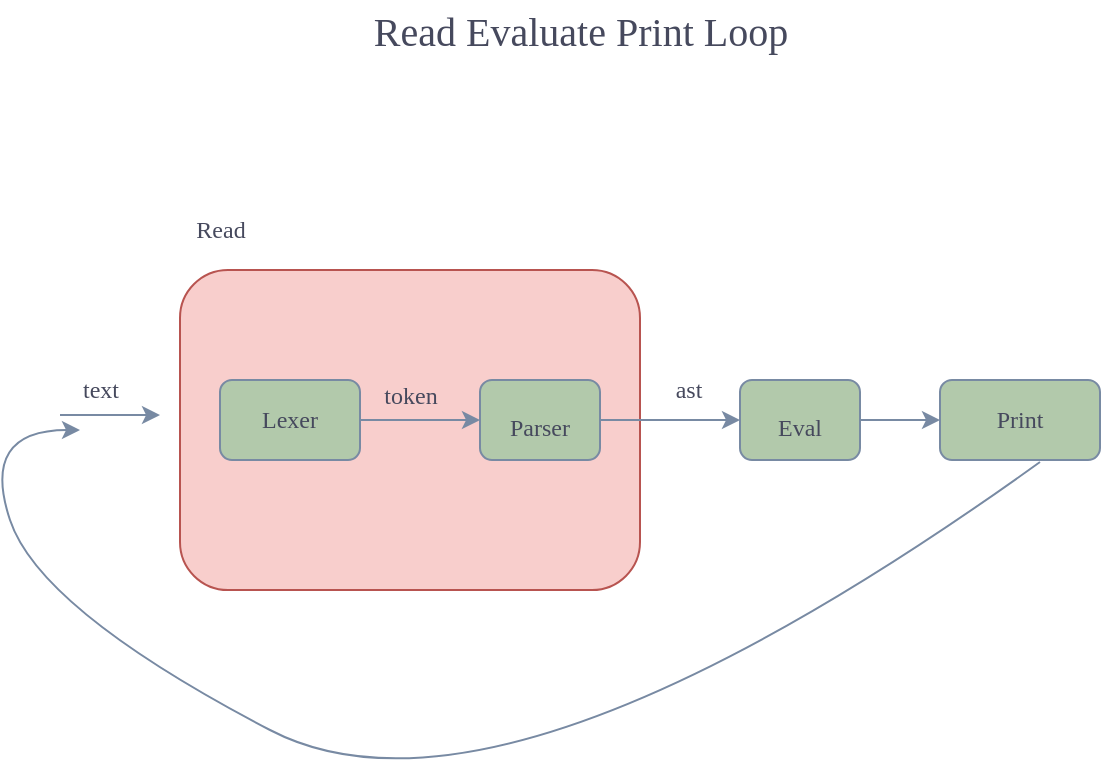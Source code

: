<mxfile version="14.7.3" type="github" pages="3">
  <diagram id="bYD-6wlcabKU-R1hzNnc" name="repl">
    <mxGraphModel dx="1034" dy="650" grid="1" gridSize="10" guides="1" tooltips="1" connect="1" arrows="1" fold="1" page="1" pageScale="1" pageWidth="827" pageHeight="1169" math="0" shadow="0">
      <root>
        <mxCell id="0" />
        <mxCell id="1" parent="0" />
        <mxCell id="w_Al3-Uy9nH9oolB92Ia-1" value="Read Evaluate Print Loop" style="text;html=1;align=center;verticalAlign=middle;resizable=0;points=[];autosize=1;strokeColor=none;fontColor=#46495D;fontFamily=Comic Sans MS;fontSize=20;" vertex="1" parent="1">
          <mxGeometry x="235" y="85" width="250" height="30" as="geometry" />
        </mxCell>
        <mxCell id="w_Al3-Uy9nH9oolB92Ia-2" value="" style="rounded=1;whiteSpace=wrap;html=1;sketch=0;fontFamily=Comic Sans MS;fontSize=20;fillColor=#f8cecc;strokeColor=#b85450;" vertex="1" parent="1">
          <mxGeometry x="160" y="220" width="230" height="160" as="geometry" />
        </mxCell>
        <mxCell id="w_Al3-Uy9nH9oolB92Ia-6" value="" style="edgeStyle=orthogonalEdgeStyle;curved=0;rounded=1;sketch=0;orthogonalLoop=1;jettySize=auto;html=1;fontFamily=Comic Sans MS;fontSize=12;fontColor=#46495D;strokeColor=#788AA3;fillColor=#B2C9AB;" edge="1" parent="1" source="w_Al3-Uy9nH9oolB92Ia-3" target="w_Al3-Uy9nH9oolB92Ia-4">
          <mxGeometry relative="1" as="geometry" />
        </mxCell>
        <mxCell id="w_Al3-Uy9nH9oolB92Ia-3" value="Lexer" style="rounded=1;whiteSpace=wrap;html=1;sketch=0;fontFamily=Comic Sans MS;fontSize=12;fontColor=#46495D;strokeColor=#788AA3;fillColor=#B2C9AB;" vertex="1" parent="1">
          <mxGeometry x="180" y="275" width="70" height="40" as="geometry" />
        </mxCell>
        <mxCell id="w_Al3-Uy9nH9oolB92Ia-4" value="&lt;font style=&quot;font-size: 12px&quot;&gt;Parser&lt;/font&gt;" style="rounded=1;whiteSpace=wrap;html=1;sketch=0;fontFamily=Comic Sans MS;fontSize=20;fontColor=#46495D;strokeColor=#788AA3;fillColor=#B2C9AB;" vertex="1" parent="1">
          <mxGeometry x="310" y="275" width="60" height="40" as="geometry" />
        </mxCell>
        <mxCell id="w_Al3-Uy9nH9oolB92Ia-10" value="token" style="text;html=1;align=center;verticalAlign=middle;resizable=0;points=[];autosize=1;strokeColor=none;fontSize=12;fontFamily=Comic Sans MS;fontColor=#46495D;" vertex="1" parent="1">
          <mxGeometry x="250" y="272.5" width="50" height="20" as="geometry" />
        </mxCell>
        <mxCell id="w_Al3-Uy9nH9oolB92Ia-12" value="" style="endArrow=classic;html=1;fontFamily=Comic Sans MS;fontSize=12;fontColor=#46495D;strokeColor=#788AA3;fillColor=#B2C9AB;exitX=1;exitY=0.5;exitDx=0;exitDy=0;entryX=0;entryY=0.5;entryDx=0;entryDy=0;" edge="1" parent="1" source="w_Al3-Uy9nH9oolB92Ia-4" target="w_Al3-Uy9nH9oolB92Ia-15">
          <mxGeometry width="50" height="50" relative="1" as="geometry">
            <mxPoint x="370" y="305.5" as="sourcePoint" />
            <mxPoint x="440" y="295" as="targetPoint" />
          </mxGeometry>
        </mxCell>
        <mxCell id="w_Al3-Uy9nH9oolB92Ia-13" value="ast" style="text;html=1;align=center;verticalAlign=middle;resizable=0;points=[];autosize=1;strokeColor=none;fontSize=12;fontFamily=Comic Sans MS;fontColor=#46495D;" vertex="1" parent="1">
          <mxGeometry x="399" y="270" width="30" height="20" as="geometry" />
        </mxCell>
        <mxCell id="w_Al3-Uy9nH9oolB92Ia-14" value="Read" style="text;html=1;align=center;verticalAlign=middle;resizable=0;points=[];autosize=1;strokeColor=none;fontSize=12;fontFamily=Comic Sans MS;fontColor=#46495D;" vertex="1" parent="1">
          <mxGeometry x="160" y="190" width="40" height="20" as="geometry" />
        </mxCell>
        <mxCell id="w_Al3-Uy9nH9oolB92Ia-19" value="" style="edgeStyle=orthogonalEdgeStyle;curved=0;rounded=1;sketch=0;orthogonalLoop=1;jettySize=auto;html=1;fontFamily=Comic Sans MS;fontSize=12;fontColor=#46495D;strokeColor=#788AA3;fillColor=#B2C9AB;" edge="1" parent="1" source="w_Al3-Uy9nH9oolB92Ia-15" target="w_Al3-Uy9nH9oolB92Ia-16">
          <mxGeometry relative="1" as="geometry" />
        </mxCell>
        <mxCell id="w_Al3-Uy9nH9oolB92Ia-15" value="&lt;font style=&quot;font-size: 12px&quot;&gt;Eval&lt;/font&gt;" style="rounded=1;whiteSpace=wrap;html=1;sketch=0;fontFamily=Comic Sans MS;fontSize=20;fontColor=#46495D;strokeColor=#788AA3;fillColor=#B2C9AB;" vertex="1" parent="1">
          <mxGeometry x="440" y="275" width="60" height="40" as="geometry" />
        </mxCell>
        <mxCell id="w_Al3-Uy9nH9oolB92Ia-16" value="Print" style="rounded=1;whiteSpace=wrap;html=1;sketch=0;fontFamily=Comic Sans MS;fontSize=12;fontColor=#46495D;strokeColor=#788AA3;fillColor=#B2C9AB;" vertex="1" parent="1">
          <mxGeometry x="540" y="275" width="80" height="40" as="geometry" />
        </mxCell>
        <mxCell id="w_Al3-Uy9nH9oolB92Ia-21" value="" style="endArrow=classic;html=1;fontFamily=Comic Sans MS;fontSize=12;fontColor=#46495D;strokeColor=#788AA3;fillColor=#B2C9AB;" edge="1" parent="1">
          <mxGeometry width="50" height="50" relative="1" as="geometry">
            <mxPoint x="100" y="292.5" as="sourcePoint" />
            <mxPoint x="150" y="292.5" as="targetPoint" />
          </mxGeometry>
        </mxCell>
        <mxCell id="w_Al3-Uy9nH9oolB92Ia-22" value="text" style="text;html=1;align=center;verticalAlign=middle;resizable=0;points=[];autosize=1;strokeColor=none;fontSize=12;fontFamily=Comic Sans MS;fontColor=#46495D;" vertex="1" parent="1">
          <mxGeometry x="100" y="270" width="40" height="20" as="geometry" />
        </mxCell>
        <mxCell id="w_Al3-Uy9nH9oolB92Ia-23" value="" style="curved=1;endArrow=classic;html=1;fontFamily=Comic Sans MS;fontSize=12;fontColor=#46495D;strokeColor=#788AA3;fillColor=#B2C9AB;exitX=0.625;exitY=1.025;exitDx=0;exitDy=0;exitPerimeter=0;" edge="1" parent="1" source="w_Al3-Uy9nH9oolB92Ia-16">
          <mxGeometry width="50" height="50" relative="1" as="geometry">
            <mxPoint x="60" y="350" as="sourcePoint" />
            <mxPoint x="110" y="300" as="targetPoint" />
            <Array as="points">
              <mxPoint x="320" y="510" />
              <mxPoint x="90" y="390" />
              <mxPoint x="60" y="300" />
            </Array>
          </mxGeometry>
        </mxCell>
      </root>
    </mxGraphModel>
  </diagram>
  <diagram id="IDgxlgijwUD1yHe02zdY" name="parser-example">
    <mxGraphModel dx="1034" dy="1819" grid="1" gridSize="10" guides="1" tooltips="1" connect="1" arrows="1" fold="1" page="1" pageScale="1" pageWidth="827" pageHeight="1169" math="0" shadow="0">
      <root>
        <mxCell id="_4mlFaS8eq7xx3cC7Mqu-0" />
        <mxCell id="_4mlFaS8eq7xx3cC7Mqu-1" parent="_4mlFaS8eq7xx3cC7Mqu-0" />
        <mxCell id="hTMgmw7-0UAndJ2Yl9Qk-26" value="" style="rounded=1;whiteSpace=wrap;html=1;sketch=0;fontFamily=Comic Sans MS;fillColor=#fad7ac;strokeColor=#b46504;" vertex="1" parent="_4mlFaS8eq7xx3cC7Mqu-1">
          <mxGeometry x="1700" y="-40" width="250" height="290" as="geometry" />
        </mxCell>
        <mxCell id="_4mlFaS8eq7xx3cC7Mqu-64" value="" style="rounded=1;whiteSpace=wrap;html=1;sketch=0;fontFamily=Comic Sans MS;fillColor=#fad7ac;strokeColor=#b46504;" vertex="1" parent="_4mlFaS8eq7xx3cC7Mqu-1">
          <mxGeometry x="1097.5" y="-140" width="255" height="540" as="geometry" />
        </mxCell>
        <mxCell id="_4mlFaS8eq7xx3cC7Mqu-56" style="edgeStyle=orthogonalEdgeStyle;curved=0;rounded=1;sketch=0;orthogonalLoop=1;jettySize=auto;html=1;fontFamily=Comic Sans MS;fontColor=#46495D;strokeColor=#788AA3;fillColor=#B2C9AB;" edge="1" parent="_4mlFaS8eq7xx3cC7Mqu-1" source="_4mlFaS8eq7xx3cC7Mqu-5">
          <mxGeometry relative="1" as="geometry">
            <mxPoint x="270" y="280" as="targetPoint" />
          </mxGeometry>
        </mxCell>
        <mxCell id="_4mlFaS8eq7xx3cC7Mqu-5" value="parser(&quot;(a b)&quot;, nil)" style="rounded=1;whiteSpace=wrap;html=1;sketch=0;fontFamily=Comic Sans MS;fontColor=#46495D;strokeColor=#788AA3;fillColor=#B2C9AB;" vertex="1" parent="_4mlFaS8eq7xx3cC7Mqu-1">
          <mxGeometry x="90" y="255" width="120" height="50" as="geometry" />
        </mxCell>
        <mxCell id="_4mlFaS8eq7xx3cC7Mqu-12" value="" style="shape=table;html=1;whiteSpace=wrap;startSize=0;container=1;collapsible=0;childLayout=tableLayout;fillColor=#B2C9AB;strokeColor=#788AA3;fontColor=#46495D;comic=1;fontFamily=Comic Sans MS;" vertex="1" parent="_4mlFaS8eq7xx3cC7Mqu-1">
          <mxGeometry x="280" y="160" width="310" height="240" as="geometry" />
        </mxCell>
        <mxCell id="_4mlFaS8eq7xx3cC7Mqu-13" value="" style="shape=partialRectangle;html=1;whiteSpace=wrap;collapsible=0;dropTarget=0;pointerEvents=0;fillColor=none;top=0;left=0;bottom=0;right=0;points=[[0,0.5],[1,0.5]];portConstraint=eastwest;strokeColor=#788AA3;fontColor=#46495D;fontFamily=Comic Sans MS;" vertex="1" parent="_4mlFaS8eq7xx3cC7Mqu-12">
          <mxGeometry width="310" height="60" as="geometry" />
        </mxCell>
        <mxCell id="_4mlFaS8eq7xx3cC7Mqu-14" value="遇到 (，初始化空 list = .List([])" style="shape=partialRectangle;html=1;whiteSpace=wrap;connectable=0;overflow=hidden;fillColor=none;top=0;left=0;bottom=0;right=0;strokeColor=#788AA3;fontColor=#46495D;fontFamily=Comic Sans MS;" vertex="1" parent="_4mlFaS8eq7xx3cC7Mqu-13">
          <mxGeometry width="310" height="60" as="geometry" />
        </mxCell>
        <mxCell id="_4mlFaS8eq7xx3cC7Mqu-15" value="" style="shape=partialRectangle;html=1;whiteSpace=wrap;collapsible=0;dropTarget=0;pointerEvents=0;fillColor=none;top=0;left=0;bottom=0;right=0;points=[[0,0.5],[1,0.5]];portConstraint=eastwest;strokeColor=#788AA3;fontColor=#46495D;fontFamily=Comic Sans MS;" vertex="1" parent="_4mlFaS8eq7xx3cC7Mqu-12">
          <mxGeometry y="60" width="310" height="60" as="geometry" />
        </mxCell>
        <mxCell id="_4mlFaS8eq7xx3cC7Mqu-16" value="递归调用，&amp;nbsp;parser(&quot;a b)&quot;, .List([]))" style="shape=partialRectangle;html=1;whiteSpace=wrap;connectable=0;overflow=hidden;fillColor=none;top=0;left=0;bottom=0;right=0;strokeColor=#788AA3;fontColor=#46495D;fontFamily=Comic Sans MS;" vertex="1" parent="_4mlFaS8eq7xx3cC7Mqu-15">
          <mxGeometry width="310" height="60" as="geometry" />
        </mxCell>
        <mxCell id="_4mlFaS8eq7xx3cC7Mqu-17" value="" style="shape=partialRectangle;html=1;whiteSpace=wrap;collapsible=0;dropTarget=0;pointerEvents=0;fillColor=none;top=0;left=0;bottom=0;right=0;points=[[0,0.5],[1,0.5]];portConstraint=eastwest;strokeColor=#788AA3;fontColor=#46495D;fontFamily=Comic Sans MS;" vertex="1" parent="_4mlFaS8eq7xx3cC7Mqu-12">
          <mxGeometry y="120" width="310" height="60" as="geometry" />
        </mxCell>
        <mxCell id="_4mlFaS8eq7xx3cC7Mqu-18" value="递归函返回结果：(remainTokens,&amp;nbsp;&lt;br&gt;node) 。&lt;br&gt;添加节点 parentNode.append(node)" style="shape=partialRectangle;html=1;whiteSpace=wrap;connectable=0;overflow=hidden;fillColor=none;top=0;left=0;bottom=0;right=0;strokeColor=#788AA3;fontColor=#46495D;fontFamily=Comic Sans MS;" vertex="1" parent="_4mlFaS8eq7xx3cC7Mqu-17">
          <mxGeometry width="310" height="60" as="geometry" />
        </mxCell>
        <mxCell id="_4mlFaS8eq7xx3cC7Mqu-19" value="" style="shape=partialRectangle;html=1;whiteSpace=wrap;collapsible=0;dropTarget=0;pointerEvents=0;fillColor=none;top=0;left=0;bottom=0;right=0;points=[[0,0.5],[1,0.5]];portConstraint=eastwest;strokeColor=#788AA3;fontColor=#46495D;fontFamily=Comic Sans MS;" vertex="1" parent="_4mlFaS8eq7xx3cC7Mqu-12">
          <mxGeometry y="180" width="310" height="60" as="geometry" />
        </mxCell>
        <mxCell id="_4mlFaS8eq7xx3cC7Mqu-20" value="remainTokens 为空，退出循环" style="shape=partialRectangle;html=1;whiteSpace=wrap;connectable=0;overflow=hidden;fillColor=none;top=0;left=0;bottom=0;right=0;strokeColor=#788AA3;fontColor=#46495D;fontFamily=Comic Sans MS;" vertex="1" parent="_4mlFaS8eq7xx3cC7Mqu-19">
          <mxGeometry width="310" height="60" as="geometry" />
        </mxCell>
        <mxCell id="_4mlFaS8eq7xx3cC7Mqu-25" value="" style="shape=table;html=1;whiteSpace=wrap;startSize=0;container=1;collapsible=0;childLayout=tableLayout;fillColor=#B2C9AB;strokeColor=#788AA3;fontColor=#46495D;fontFamily=Comic Sans MS;comic=1;" vertex="1" parent="_4mlFaS8eq7xx3cC7Mqu-1">
          <mxGeometry x="1125" y="-110" width="200" height="150" as="geometry" />
        </mxCell>
        <mxCell id="_4mlFaS8eq7xx3cC7Mqu-26" value="" style="shape=partialRectangle;html=1;whiteSpace=wrap;collapsible=0;dropTarget=0;pointerEvents=0;fillColor=none;top=0;left=0;bottom=0;right=0;points=[[0,0.5],[1,0.5]];portConstraint=eastwest;strokeColor=#788AA3;fontColor=#46495D;fontFamily=Comic Sans MS;" vertex="1" parent="_4mlFaS8eq7xx3cC7Mqu-25">
          <mxGeometry width="200" height="50" as="geometry" />
        </mxCell>
        <mxCell id="_4mlFaS8eq7xx3cC7Mqu-27" value="a" style="shape=partialRectangle;html=1;whiteSpace=wrap;connectable=0;overflow=hidden;fillColor=none;top=0;left=0;bottom=0;right=0;strokeColor=#788AA3;fontColor=#46495D;fontFamily=Comic Sans MS;" vertex="1" parent="_4mlFaS8eq7xx3cC7Mqu-26">
          <mxGeometry width="200" height="50" as="geometry" />
        </mxCell>
        <mxCell id="_4mlFaS8eq7xx3cC7Mqu-28" value="" style="shape=partialRectangle;html=1;whiteSpace=wrap;collapsible=0;dropTarget=0;pointerEvents=0;fillColor=none;top=0;left=0;bottom=0;right=0;points=[[0,0.5],[1,0.5]];portConstraint=eastwest;strokeColor=#788AA3;fontColor=#46495D;fontFamily=Comic Sans MS;" vertex="1" parent="_4mlFaS8eq7xx3cC7Mqu-25">
          <mxGeometry y="50" width="200" height="50" as="geometry" />
        </mxCell>
        <mxCell id="_4mlFaS8eq7xx3cC7Mqu-29" value=".Atom(a) 添加到父节点" style="shape=partialRectangle;html=1;whiteSpace=wrap;connectable=0;overflow=hidden;fillColor=none;top=0;left=0;bottom=0;right=0;strokeColor=#788AA3;fontColor=#46495D;fontFamily=Comic Sans MS;" vertex="1" parent="_4mlFaS8eq7xx3cC7Mqu-28">
          <mxGeometry width="200" height="50" as="geometry" />
        </mxCell>
        <mxCell id="_4mlFaS8eq7xx3cC7Mqu-30" value="" style="shape=partialRectangle;html=1;whiteSpace=wrap;collapsible=0;dropTarget=0;pointerEvents=0;fillColor=none;top=0;left=0;bottom=0;right=0;points=[[0,0.5],[1,0.5]];portConstraint=eastwest;strokeColor=#788AA3;fontColor=#46495D;fontFamily=Comic Sans MS;" vertex="1" parent="_4mlFaS8eq7xx3cC7Mqu-25">
          <mxGeometry y="100" width="200" height="50" as="geometry" />
        </mxCell>
        <mxCell id="_4mlFaS8eq7xx3cC7Mqu-31" value="父节点此时为：.List([.Atom(a)])" style="shape=partialRectangle;html=1;whiteSpace=wrap;connectable=0;overflow=hidden;fillColor=none;top=0;left=0;bottom=0;right=0;strokeColor=#788AA3;fontColor=#46495D;fontFamily=Comic Sans MS;" vertex="1" parent="_4mlFaS8eq7xx3cC7Mqu-30">
          <mxGeometry width="200" height="50" as="geometry" />
        </mxCell>
        <mxCell id="_4mlFaS8eq7xx3cC7Mqu-34" value="" style="shape=table;html=1;whiteSpace=wrap;startSize=0;container=1;collapsible=0;childLayout=tableLayout;fillColor=#B2C9AB;strokeColor=#788AA3;fontColor=#46495D;fontFamily=Comic Sans MS;comic=1;" vertex="1" parent="_4mlFaS8eq7xx3cC7Mqu-1">
          <mxGeometry x="1725" y="-10" width="200" height="115" as="geometry" />
        </mxCell>
        <mxCell id="_4mlFaS8eq7xx3cC7Mqu-35" value="" style="shape=partialRectangle;html=1;whiteSpace=wrap;collapsible=0;dropTarget=0;pointerEvents=0;fillColor=none;top=0;left=0;bottom=0;right=0;points=[[0,0.5],[1,0.5]];portConstraint=eastwest;strokeColor=#788AA3;fontColor=#46495D;fontFamily=Comic Sans MS;" vertex="1" parent="_4mlFaS8eq7xx3cC7Mqu-34">
          <mxGeometry width="200" height="40" as="geometry" />
        </mxCell>
        <mxCell id="_4mlFaS8eq7xx3cC7Mqu-36" value="b" style="shape=partialRectangle;html=1;whiteSpace=wrap;connectable=0;overflow=hidden;fillColor=none;top=0;left=0;bottom=0;right=0;strokeColor=#788AA3;fontColor=#46495D;fontFamily=Comic Sans MS;" vertex="1" parent="_4mlFaS8eq7xx3cC7Mqu-35">
          <mxGeometry width="200" height="40" as="geometry" />
        </mxCell>
        <mxCell id="_4mlFaS8eq7xx3cC7Mqu-37" value="" style="shape=partialRectangle;html=1;whiteSpace=wrap;collapsible=0;dropTarget=0;pointerEvents=0;fillColor=none;top=0;left=0;bottom=0;right=0;points=[[0,0.5],[1,0.5]];portConstraint=eastwest;strokeColor=#788AA3;fontColor=#46495D;fontFamily=Comic Sans MS;" vertex="1" parent="_4mlFaS8eq7xx3cC7Mqu-34">
          <mxGeometry y="40" width="200" height="35" as="geometry" />
        </mxCell>
        <mxCell id="_4mlFaS8eq7xx3cC7Mqu-38" value=".Atom(b) 添加到父节点" style="shape=partialRectangle;html=1;whiteSpace=wrap;connectable=0;overflow=hidden;fillColor=none;top=0;left=0;bottom=0;right=0;strokeColor=#788AA3;fontColor=#46495D;fontFamily=Comic Sans MS;" vertex="1" parent="_4mlFaS8eq7xx3cC7Mqu-37">
          <mxGeometry width="200" height="35" as="geometry" />
        </mxCell>
        <mxCell id="_4mlFaS8eq7xx3cC7Mqu-39" value="" style="shape=partialRectangle;html=1;whiteSpace=wrap;collapsible=0;dropTarget=0;pointerEvents=0;fillColor=none;top=0;left=0;bottom=0;right=0;points=[[0,0.5],[1,0.5]];portConstraint=eastwest;strokeColor=#788AA3;fontColor=#46495D;fontFamily=Comic Sans MS;" vertex="1" parent="_4mlFaS8eq7xx3cC7Mqu-34">
          <mxGeometry y="75" width="200" height="40" as="geometry" />
        </mxCell>
        <mxCell id="_4mlFaS8eq7xx3cC7Mqu-40" value=".List([.Atom(b)])" style="shape=partialRectangle;html=1;whiteSpace=wrap;connectable=0;overflow=hidden;fillColor=none;top=0;left=0;bottom=0;right=0;strokeColor=#788AA3;fontColor=#46495D;fontFamily=Comic Sans MS;" vertex="1" parent="_4mlFaS8eq7xx3cC7Mqu-39">
          <mxGeometry width="200" height="40" as="geometry" />
        </mxCell>
        <mxCell id="_4mlFaS8eq7xx3cC7Mqu-43" value="" style="shape=table;html=1;whiteSpace=wrap;startSize=0;container=1;collapsible=0;childLayout=tableLayout;fillColor=#B2C9AB;strokeColor=#788AA3;fontColor=#46495D;fontFamily=Comic Sans MS;comic=1;" vertex="1" parent="_4mlFaS8eq7xx3cC7Mqu-1">
          <mxGeometry x="1125" y="280" width="200" height="93" as="geometry" />
        </mxCell>
        <mxCell id="_4mlFaS8eq7xx3cC7Mqu-44" value="" style="shape=partialRectangle;html=1;whiteSpace=wrap;collapsible=0;dropTarget=0;pointerEvents=0;fillColor=none;top=0;left=0;bottom=0;right=0;points=[[0,0.5],[1,0.5]];portConstraint=eastwest;strokeColor=#788AA3;fontColor=#46495D;fontFamily=Comic Sans MS;" vertex="1" parent="_4mlFaS8eq7xx3cC7Mqu-43">
          <mxGeometry width="200" height="47" as="geometry" />
        </mxCell>
        <mxCell id="_4mlFaS8eq7xx3cC7Mqu-45" value=")" style="shape=partialRectangle;html=1;whiteSpace=wrap;connectable=0;overflow=hidden;fillColor=none;top=0;left=0;bottom=0;right=0;strokeColor=#788AA3;fontColor=#46495D;fontFamily=Comic Sans MS;" vertex="1" parent="_4mlFaS8eq7xx3cC7Mqu-44">
          <mxGeometry width="200" height="47" as="geometry" />
        </mxCell>
        <mxCell id="_4mlFaS8eq7xx3cC7Mqu-46" value="" style="shape=partialRectangle;html=1;whiteSpace=wrap;collapsible=0;dropTarget=0;pointerEvents=0;fillColor=none;top=0;left=0;bottom=0;right=0;points=[[0,0.5],[1,0.5]];portConstraint=eastwest;strokeColor=#788AA3;fontColor=#46495D;fontFamily=Comic Sans MS;" vertex="1" parent="_4mlFaS8eq7xx3cC7Mqu-43">
          <mxGeometry y="47" width="200" height="46" as="geometry" />
        </mxCell>
        <mxCell id="_4mlFaS8eq7xx3cC7Mqu-47" value="返回节点：.List([.Atom(a), .List([b])])" style="shape=partialRectangle;html=1;whiteSpace=wrap;connectable=0;overflow=hidden;fillColor=none;top=0;left=0;bottom=0;right=0;strokeColor=#788AA3;fontColor=#46495D;fontFamily=Comic Sans MS;" vertex="1" parent="_4mlFaS8eq7xx3cC7Mqu-46">
          <mxGeometry width="200" height="46" as="geometry" />
        </mxCell>
        <mxCell id="_4mlFaS8eq7xx3cC7Mqu-65" style="edgeStyle=orthogonalEdgeStyle;curved=0;rounded=1;sketch=0;orthogonalLoop=1;jettySize=auto;html=1;entryX=0;entryY=0.5;entryDx=0;entryDy=0;fontFamily=Comic Sans MS;fontColor=#46495D;strokeColor=#788AA3;fillColor=#B2C9AB;" edge="1" parent="_4mlFaS8eq7xx3cC7Mqu-1" source="_4mlFaS8eq7xx3cC7Mqu-57" target="_4mlFaS8eq7xx3cC7Mqu-64">
          <mxGeometry relative="1" as="geometry" />
        </mxCell>
        <mxCell id="_4mlFaS8eq7xx3cC7Mqu-57" value="parser(&quot;a b)&quot;, .List([]))" style="rounded=1;whiteSpace=wrap;html=1;sketch=0;fontFamily=Comic Sans MS;fontColor=#46495D;strokeColor=#788AA3;fillColor=#B2C9AB;" vertex="1" parent="_4mlFaS8eq7xx3cC7Mqu-1">
          <mxGeometry x="800" y="160" width="150" height="50" as="geometry" />
        </mxCell>
        <mxCell id="_4mlFaS8eq7xx3cC7Mqu-58" style="edgeStyle=orthogonalEdgeStyle;curved=0;rounded=1;sketch=0;orthogonalLoop=1;jettySize=auto;html=1;entryX=0;entryY=0.5;entryDx=0;entryDy=0;fontFamily=Comic Sans MS;fontColor=#46495D;strokeColor=#788AA3;fillColor=#B2C9AB;" edge="1" parent="_4mlFaS8eq7xx3cC7Mqu-1" source="_4mlFaS8eq7xx3cC7Mqu-15" target="_4mlFaS8eq7xx3cC7Mqu-57">
          <mxGeometry relative="1" as="geometry" />
        </mxCell>
        <mxCell id="_4mlFaS8eq7xx3cC7Mqu-61" style="edgeStyle=orthogonalEdgeStyle;curved=0;rounded=1;sketch=0;orthogonalLoop=1;jettySize=auto;html=1;entryX=1;entryY=0.5;entryDx=0;entryDy=0;fontFamily=Comic Sans MS;fontColor=#46495D;strokeColor=#788AA3;fillColor=#B2C9AB;" edge="1" parent="_4mlFaS8eq7xx3cC7Mqu-1" source="_4mlFaS8eq7xx3cC7Mqu-46" target="_4mlFaS8eq7xx3cC7Mqu-17">
          <mxGeometry relative="1" as="geometry" />
        </mxCell>
        <mxCell id="_4mlFaS8eq7xx3cC7Mqu-62" value="递归函数返回节点" style="text;html=1;align=center;verticalAlign=middle;resizable=0;points=[];autosize=1;strokeColor=none;fontFamily=Comic Sans MS;fontColor=#46495D;" vertex="1" parent="_4mlFaS8eq7xx3cC7Mqu-1">
          <mxGeometry x="610" y="285" width="110" height="20" as="geometry" />
        </mxCell>
        <mxCell id="_4mlFaS8eq7xx3cC7Mqu-66" value="解析 &quot;a b)&quot; 的过程" style="text;html=1;align=center;verticalAlign=middle;resizable=0;points=[];autosize=1;strokeColor=#56517e;fontFamily=Comic Sans MS;fillColor=#d0cee2;" vertex="1" parent="_4mlFaS8eq7xx3cC7Mqu-1">
          <mxGeometry x="1180" y="-170" width="110" height="20" as="geometry" />
        </mxCell>
        <mxCell id="_4mlFaS8eq7xx3cC7Mqu-67" value="处理步骤" style="text;html=1;align=center;verticalAlign=middle;resizable=0;points=[];autosize=1;strokeColor=#56517e;fontFamily=Comic Sans MS;fillColor=#d0cee2;" vertex="1" parent="_4mlFaS8eq7xx3cC7Mqu-1">
          <mxGeometry x="400" y="130" width="60" height="20" as="geometry" />
        </mxCell>
        <mxCell id="IgfBPxlftsUJ-9vwSgzn-0" value="递归调用" style="text;html=1;align=center;verticalAlign=middle;resizable=0;points=[];autosize=1;strokeColor=none;fontFamily=Comic Sans MS;fontColor=#46495D;" vertex="1" parent="_4mlFaS8eq7xx3cC7Mqu-1">
          <mxGeometry x="600" y="220" width="60" height="20" as="geometry" />
        </mxCell>
        <mxCell id="hTMgmw7-0UAndJ2Yl9Qk-0" value="" style="shape=table;html=1;whiteSpace=wrap;startSize=0;container=1;collapsible=0;childLayout=tableLayout;fillColor=#B2C9AB;strokeColor=#788AA3;fontColor=#46495D;fontFamily=Comic Sans MS;comic=1;" vertex="1" parent="_4mlFaS8eq7xx3cC7Mqu-1">
          <mxGeometry x="1125" y="65" width="200" height="190" as="geometry" />
        </mxCell>
        <mxCell id="hTMgmw7-0UAndJ2Yl9Qk-1" value="" style="shape=partialRectangle;html=1;whiteSpace=wrap;collapsible=0;dropTarget=0;pointerEvents=0;fillColor=none;top=0;left=0;bottom=0;right=0;points=[[0,0.5],[1,0.5]];portConstraint=eastwest;strokeColor=#788AA3;fontColor=#46495D;fontFamily=Comic Sans MS;" vertex="1" parent="hTMgmw7-0UAndJ2Yl9Qk-0">
          <mxGeometry width="200" height="48" as="geometry" />
        </mxCell>
        <mxCell id="hTMgmw7-0UAndJ2Yl9Qk-2" value="（" style="shape=partialRectangle;html=1;whiteSpace=wrap;connectable=0;overflow=hidden;fillColor=none;top=0;left=0;bottom=0;right=0;strokeColor=#788AA3;fontColor=#46495D;fontFamily=Comic Sans MS;" vertex="1" parent="hTMgmw7-0UAndJ2Yl9Qk-1">
          <mxGeometry width="200" height="48" as="geometry" />
        </mxCell>
        <mxCell id="hTMgmw7-0UAndJ2Yl9Qk-3" value="" style="shape=partialRectangle;html=1;whiteSpace=wrap;collapsible=0;dropTarget=0;pointerEvents=0;fillColor=none;top=0;left=0;bottom=0;right=0;points=[[0,0.5],[1,0.5]];portConstraint=eastwest;strokeColor=#788AA3;fontColor=#46495D;fontFamily=Comic Sans MS;" vertex="1" parent="hTMgmw7-0UAndJ2Yl9Qk-0">
          <mxGeometry y="48" width="200" height="47" as="geometry" />
        </mxCell>
        <mxCell id="hTMgmw7-0UAndJ2Yl9Qk-4" value="递归调用" style="shape=partialRectangle;html=1;whiteSpace=wrap;connectable=0;overflow=hidden;fillColor=none;top=0;left=0;bottom=0;right=0;strokeColor=#788AA3;fontColor=#46495D;fontFamily=Comic Sans MS;" vertex="1" parent="hTMgmw7-0UAndJ2Yl9Qk-3">
          <mxGeometry width="200" height="47" as="geometry" />
        </mxCell>
        <mxCell id="hTMgmw7-0UAndJ2Yl9Qk-5" value="" style="shape=partialRectangle;html=1;whiteSpace=wrap;collapsible=0;dropTarget=0;pointerEvents=0;fillColor=none;top=0;left=0;bottom=0;right=0;points=[[0,0.5],[1,0.5]];portConstraint=eastwest;strokeColor=#788AA3;fontColor=#46495D;fontFamily=Comic Sans MS;" vertex="1" parent="hTMgmw7-0UAndJ2Yl9Qk-0">
          <mxGeometry y="95" width="200" height="48" as="geometry" />
        </mxCell>
        <mxCell id="hTMgmw7-0UAndJ2Yl9Qk-6" value="递归返回，添加到父节点" style="shape=partialRectangle;html=1;whiteSpace=wrap;connectable=0;overflow=hidden;fillColor=none;top=0;left=0;bottom=0;right=0;strokeColor=#788AA3;fontColor=#46495D;fontFamily=Comic Sans MS;" vertex="1" parent="hTMgmw7-0UAndJ2Yl9Qk-5">
          <mxGeometry width="200" height="48" as="geometry" />
        </mxCell>
        <mxCell id="hTMgmw7-0UAndJ2Yl9Qk-23" value="" style="shape=partialRectangle;html=1;whiteSpace=wrap;collapsible=0;dropTarget=0;pointerEvents=0;fillColor=none;top=0;left=0;bottom=0;right=0;points=[[0,0.5],[1,0.5]];portConstraint=eastwest;strokeColor=#788AA3;fontColor=#46495D;fontFamily=Comic Sans MS;" vertex="1" parent="hTMgmw7-0UAndJ2Yl9Qk-0">
          <mxGeometry y="143" width="200" height="47" as="geometry" />
        </mxCell>
        <mxCell id="hTMgmw7-0UAndJ2Yl9Qk-24" value="父节点此时为：.List([.Atom(a), .List([b])])" style="shape=partialRectangle;html=1;whiteSpace=wrap;connectable=0;overflow=hidden;fillColor=none;top=0;left=0;bottom=0;right=0;strokeColor=#788AA3;fontColor=#46495D;fontFamily=Comic Sans MS;" vertex="1" parent="hTMgmw7-0UAndJ2Yl9Qk-23">
          <mxGeometry width="200" height="47" as="geometry" />
        </mxCell>
        <mxCell id="hTMgmw7-0UAndJ2Yl9Qk-7" style="edgeStyle=orthogonalEdgeStyle;curved=0;rounded=1;sketch=0;orthogonalLoop=1;jettySize=auto;html=1;fontFamily=Comic Sans MS;fontColor=#46495D;strokeColor=#788AA3;fillColor=#B2C9AB;align=center;entryX=0;entryY=0.5;entryDx=0;entryDy=0;" edge="1" parent="_4mlFaS8eq7xx3cC7Mqu-1" source="hTMgmw7-0UAndJ2Yl9Qk-3" target="hTMgmw7-0UAndJ2Yl9Qk-8">
          <mxGeometry relative="1" as="geometry">
            <mxPoint x="1420" y="100" as="targetPoint" />
          </mxGeometry>
        </mxCell>
        <mxCell id="hTMgmw7-0UAndJ2Yl9Qk-31" value="" style="edgeStyle=orthogonalEdgeStyle;curved=0;rounded=1;sketch=0;orthogonalLoop=1;jettySize=auto;html=1;fontFamily=Comic Sans MS;fontColor=#46495D;strokeColor=#788AA3;fillColor=#B2C9AB;align=center;" edge="1" parent="_4mlFaS8eq7xx3cC7Mqu-1">
          <mxGeometry relative="1" as="geometry">
            <mxPoint x="1635" y="100" as="sourcePoint" />
            <mxPoint x="1695" y="100" as="targetPoint" />
            <Array as="points">
              <mxPoint x="1675" y="100" />
              <mxPoint x="1675" y="100" />
            </Array>
          </mxGeometry>
        </mxCell>
        <mxCell id="hTMgmw7-0UAndJ2Yl9Qk-8" value="parser(&quot;b)&quot;, .List([]))" style="rounded=1;whiteSpace=wrap;html=1;sketch=0;fontFamily=Comic Sans MS;fontColor=#46495D;strokeColor=#788AA3;fillColor=#B2C9AB;" vertex="1" parent="_4mlFaS8eq7xx3cC7Mqu-1">
          <mxGeometry x="1480" y="75" width="150" height="50" as="geometry" />
        </mxCell>
        <mxCell id="hTMgmw7-0UAndJ2Yl9Qk-9" value="" style="shape=table;html=1;whiteSpace=wrap;startSize=0;container=1;collapsible=0;childLayout=tableLayout;fillColor=#B2C9AB;strokeColor=#788AA3;fontColor=#46495D;fontFamily=Comic Sans MS;comic=1;" vertex="1" parent="_4mlFaS8eq7xx3cC7Mqu-1">
          <mxGeometry x="1725" y="140" width="200" height="78" as="geometry" />
        </mxCell>
        <mxCell id="hTMgmw7-0UAndJ2Yl9Qk-10" value="" style="shape=partialRectangle;html=1;whiteSpace=wrap;collapsible=0;dropTarget=0;pointerEvents=0;fillColor=none;top=0;left=0;bottom=0;right=0;points=[[0,0.5],[1,0.5]];portConstraint=eastwest;strokeColor=#788AA3;fontColor=#46495D;fontFamily=Comic Sans MS;" vertex="1" parent="hTMgmw7-0UAndJ2Yl9Qk-9">
          <mxGeometry width="200" height="39" as="geometry" />
        </mxCell>
        <mxCell id="hTMgmw7-0UAndJ2Yl9Qk-11" value=")" style="shape=partialRectangle;html=1;whiteSpace=wrap;connectable=0;overflow=hidden;fillColor=none;top=0;left=0;bottom=0;right=0;strokeColor=#788AA3;fontColor=#46495D;fontFamily=Comic Sans MS;" vertex="1" parent="hTMgmw7-0UAndJ2Yl9Qk-10">
          <mxGeometry width="200" height="39" as="geometry" />
        </mxCell>
        <mxCell id="hTMgmw7-0UAndJ2Yl9Qk-12" value="" style="shape=partialRectangle;html=1;whiteSpace=wrap;collapsible=0;dropTarget=0;pointerEvents=0;fillColor=none;top=0;left=0;bottom=0;right=0;points=[[0,0.5],[1,0.5]];portConstraint=eastwest;strokeColor=#788AA3;fontColor=#46495D;fontFamily=Comic Sans MS;" vertex="1" parent="hTMgmw7-0UAndJ2Yl9Qk-9">
          <mxGeometry y="39" width="200" height="39" as="geometry" />
        </mxCell>
        <mxCell id="hTMgmw7-0UAndJ2Yl9Qk-13" value="返回节点：.List([.Atom(b)])" style="shape=partialRectangle;html=1;whiteSpace=wrap;connectable=0;overflow=hidden;fillColor=none;top=0;left=0;bottom=0;right=0;strokeColor=#788AA3;fontColor=#46495D;fontFamily=Comic Sans MS;" vertex="1" parent="hTMgmw7-0UAndJ2Yl9Qk-12">
          <mxGeometry width="200" height="39" as="geometry" />
        </mxCell>
        <mxCell id="hTMgmw7-0UAndJ2Yl9Qk-25" style="edgeStyle=orthogonalEdgeStyle;curved=0;rounded=1;sketch=0;orthogonalLoop=1;jettySize=auto;html=1;fontFamily=Comic Sans MS;fontColor=#46495D;strokeColor=#788AA3;fillColor=#B2C9AB;align=center;entryX=1;entryY=0.5;entryDx=0;entryDy=0;" edge="1" parent="_4mlFaS8eq7xx3cC7Mqu-1" source="hTMgmw7-0UAndJ2Yl9Qk-12" target="hTMgmw7-0UAndJ2Yl9Qk-5">
          <mxGeometry relative="1" as="geometry">
            <mxPoint x="1400" y="170" as="targetPoint" />
          </mxGeometry>
        </mxCell>
        <mxCell id="hTMgmw7-0UAndJ2Yl9Qk-32" value="解析 &quot;b)&quot; 的过程" style="text;html=1;align=center;verticalAlign=middle;resizable=0;points=[];autosize=1;strokeColor=#56517e;fontFamily=Comic Sans MS;fillColor=#d0cee2;" vertex="1" parent="_4mlFaS8eq7xx3cC7Mqu-1">
          <mxGeometry x="1775" y="-70" width="100" height="20" as="geometry" />
        </mxCell>
        <mxCell id="hTMgmw7-0UAndJ2Yl9Qk-33" value="递归返回" style="text;html=1;align=center;verticalAlign=middle;resizable=0;points=[];autosize=1;strokeColor=none;fontFamily=Comic Sans MS;fontColor=#46495D;" vertex="1" parent="_4mlFaS8eq7xx3cC7Mqu-1">
          <mxGeometry x="1370" y="160" width="60" height="20" as="geometry" />
        </mxCell>
        <mxCell id="hTMgmw7-0UAndJ2Yl9Qk-34" value="递归调用" style="text;html=1;align=center;verticalAlign=middle;resizable=0;points=[];autosize=1;strokeColor=none;fontFamily=Comic Sans MS;fontColor=#46495D;" vertex="1" parent="_4mlFaS8eq7xx3cC7Mqu-1">
          <mxGeometry x="1410" y="75" width="60" height="20" as="geometry" />
        </mxCell>
      </root>
    </mxGraphModel>
  </diagram>
  <diagram id="BxJlmRCdKB-YVktXmWqv" name="parser">
    <mxGraphModel dx="1034" dy="1819" grid="1" gridSize="10" guides="1" tooltips="1" connect="1" arrows="1" fold="1" page="1" pageScale="1" pageWidth="827" pageHeight="1169" math="0" shadow="0">
      <root>
        <mxCell id="IUG3ZgZPdK8sgtfe1htu-0" />
        <mxCell id="IUG3ZgZPdK8sgtfe1htu-1" parent="IUG3ZgZPdK8sgtfe1htu-0" />
        <mxCell id="-RJvNgX3KiUq18bfSwnl-0" value="" style="shape=table;html=1;whiteSpace=wrap;startSize=0;container=1;collapsible=0;childLayout=tableLayout;fillColor=#B2C9AB;strokeColor=#788AA3;fontColor=#46495D;comic=1;fontFamily=Comic Sans MS;align=center;" vertex="1" parent="IUG3ZgZPdK8sgtfe1htu-1">
          <mxGeometry x="280" y="140" width="310" height="240" as="geometry" />
        </mxCell>
        <mxCell id="-RJvNgX3KiUq18bfSwnl-1" value="" style="shape=partialRectangle;html=1;whiteSpace=wrap;collapsible=0;dropTarget=0;pointerEvents=0;fillColor=none;top=0;left=0;bottom=0;right=0;points=[[0,0.5],[1,0.5]];portConstraint=eastwest;strokeColor=#788AA3;fontColor=#46495D;fontFamily=Comic Sans MS;align=center;" vertex="1" parent="-RJvNgX3KiUq18bfSwnl-0">
          <mxGeometry width="310" height="60" as="geometry" />
        </mxCell>
        <mxCell id="-RJvNgX3KiUq18bfSwnl-2" value="遇到 (，初始化空 list = .List([])" style="shape=partialRectangle;html=1;whiteSpace=wrap;connectable=0;overflow=hidden;fillColor=none;top=0;left=0;bottom=0;right=0;strokeColor=#788AA3;fontColor=#46495D;fontFamily=Comic Sans MS;align=center;" vertex="1" parent="-RJvNgX3KiUq18bfSwnl-1">
          <mxGeometry width="310" height="60" as="geometry" />
        </mxCell>
        <mxCell id="-RJvNgX3KiUq18bfSwnl-3" value="" style="shape=partialRectangle;html=1;whiteSpace=wrap;collapsible=0;dropTarget=0;pointerEvents=0;fillColor=none;top=0;left=0;bottom=0;right=0;points=[[0,0.5],[1,0.5]];portConstraint=eastwest;strokeColor=#788AA3;fontColor=#46495D;fontFamily=Comic Sans MS;align=center;" vertex="1" parent="-RJvNgX3KiUq18bfSwnl-0">
          <mxGeometry y="60" width="310" height="60" as="geometry" />
        </mxCell>
        <mxCell id="-RJvNgX3KiUq18bfSwnl-4" value="递归调用，&amp;nbsp;parser(tokens, .List([]))" style="shape=partialRectangle;html=1;whiteSpace=wrap;connectable=0;overflow=hidden;fillColor=none;top=0;left=0;bottom=0;right=0;strokeColor=#788AA3;fontColor=#46495D;fontFamily=Comic Sans MS;align=center;" vertex="1" parent="-RJvNgX3KiUq18bfSwnl-3">
          <mxGeometry width="310" height="60" as="geometry" />
        </mxCell>
        <mxCell id="-RJvNgX3KiUq18bfSwnl-5" value="" style="shape=partialRectangle;html=1;whiteSpace=wrap;collapsible=0;dropTarget=0;pointerEvents=0;fillColor=none;top=0;left=0;bottom=0;right=0;points=[[0,0.5],[1,0.5]];portConstraint=eastwest;strokeColor=#788AA3;fontColor=#46495D;fontFamily=Comic Sans MS;align=center;" vertex="1" parent="-RJvNgX3KiUq18bfSwnl-0">
          <mxGeometry y="120" width="310" height="60" as="geometry" />
        </mxCell>
        <mxCell id="-RJvNgX3KiUq18bfSwnl-6" value="递归函返回结果：(remainTokens,&amp;nbsp;&lt;br&gt;node) 。&lt;br&gt;添加节点 parentNode.append(node)" style="shape=partialRectangle;html=1;whiteSpace=wrap;connectable=0;overflow=hidden;fillColor=none;top=0;left=0;bottom=0;right=0;strokeColor=#788AA3;fontColor=#46495D;fontFamily=Comic Sans MS;align=center;" vertex="1" parent="-RJvNgX3KiUq18bfSwnl-5">
          <mxGeometry width="310" height="60" as="geometry" />
        </mxCell>
        <mxCell id="-RJvNgX3KiUq18bfSwnl-7" value="" style="shape=partialRectangle;html=1;whiteSpace=wrap;collapsible=0;dropTarget=0;pointerEvents=0;fillColor=none;top=0;left=0;bottom=0;right=0;points=[[0,0.5],[1,0.5]];portConstraint=eastwest;strokeColor=#788AA3;fontColor=#46495D;fontFamily=Comic Sans MS;align=center;" vertex="1" parent="-RJvNgX3KiUq18bfSwnl-0">
          <mxGeometry y="180" width="310" height="60" as="geometry" />
        </mxCell>
        <mxCell id="-RJvNgX3KiUq18bfSwnl-8" value="继续循环遍历&amp;nbsp;&lt;span&gt;remainTokens。若为空，则退出循环，整体返回&lt;/span&gt;parentNode&lt;span&gt;&lt;br&gt;。&lt;/span&gt;" style="shape=partialRectangle;html=1;whiteSpace=wrap;connectable=0;overflow=hidden;fillColor=none;top=0;left=0;bottom=0;right=0;strokeColor=#788AA3;fontColor=#46495D;fontFamily=Comic Sans MS;align=center;" vertex="1" parent="-RJvNgX3KiUq18bfSwnl-7">
          <mxGeometry width="310" height="60" as="geometry" />
        </mxCell>
        <mxCell id="-RJvNgX3KiUq18bfSwnl-9" value="" style="shape=table;html=1;whiteSpace=wrap;startSize=0;container=1;collapsible=0;childLayout=tableLayout;fillColor=#B2C9AB;strokeColor=#788AA3;fontColor=#46495D;comic=1;fontFamily=Comic Sans MS;align=center;" vertex="1" parent="IUG3ZgZPdK8sgtfe1htu-1">
          <mxGeometry x="280" y="420" width="310" height="60" as="geometry" />
        </mxCell>
        <mxCell id="-RJvNgX3KiUq18bfSwnl-10" value="" style="shape=partialRectangle;html=1;whiteSpace=wrap;collapsible=0;dropTarget=0;pointerEvents=0;fillColor=none;top=0;left=0;bottom=0;right=0;points=[[0,0.5],[1,0.5]];portConstraint=eastwest;strokeColor=#788AA3;fontColor=#46495D;fontFamily=Comic Sans MS;align=center;" vertex="1" parent="-RJvNgX3KiUq18bfSwnl-9">
          <mxGeometry width="310" height="60" as="geometry" />
        </mxCell>
        <mxCell id="-RJvNgX3KiUq18bfSwnl-11" value="遇到 )，返回节点" style="shape=partialRectangle;html=1;whiteSpace=wrap;connectable=0;overflow=hidden;fillColor=none;top=0;left=0;bottom=0;right=0;strokeColor=#788AA3;fontColor=#46495D;fontFamily=Comic Sans MS;align=center;" vertex="1" parent="-RJvNgX3KiUq18bfSwnl-10">
          <mxGeometry width="310" height="60" as="geometry" />
        </mxCell>
        <mxCell id="-RJvNgX3KiUq18bfSwnl-18" value="" style="shape=table;html=1;whiteSpace=wrap;startSize=0;container=1;collapsible=0;childLayout=tableLayout;fillColor=#B2C9AB;strokeColor=#788AA3;fontColor=#46495D;comic=1;fontFamily=Comic Sans MS;align=center;" vertex="1" parent="IUG3ZgZPdK8sgtfe1htu-1">
          <mxGeometry x="280" y="520" width="310" height="60" as="geometry" />
        </mxCell>
        <mxCell id="-RJvNgX3KiUq18bfSwnl-19" value="" style="shape=partialRectangle;html=1;whiteSpace=wrap;collapsible=0;dropTarget=0;pointerEvents=0;fillColor=none;top=0;left=0;bottom=0;right=0;points=[[0,0.5],[1,0.5]];portConstraint=eastwest;strokeColor=#788AA3;fontColor=#46495D;fontFamily=Comic Sans MS;align=center;" vertex="1" parent="-RJvNgX3KiUq18bfSwnl-18">
          <mxGeometry width="310" height="60" as="geometry" />
        </mxCell>
        <mxCell id="-RJvNgX3KiUq18bfSwnl-20" value="遇到 text，添加到父节点" style="shape=partialRectangle;html=1;whiteSpace=wrap;connectable=0;overflow=hidden;fillColor=none;top=0;left=0;bottom=0;right=0;strokeColor=#788AA3;fontColor=#46495D;fontFamily=Comic Sans MS;align=center;" vertex="1" parent="-RJvNgX3KiUq18bfSwnl-19">
          <mxGeometry width="310" height="60" as="geometry" />
        </mxCell>
        <mxCell id="-RJvNgX3KiUq18bfSwnl-21" value="" style="shape=table;html=1;whiteSpace=wrap;startSize=0;container=1;collapsible=0;childLayout=tableLayout;fillColor=#B2C9AB;strokeColor=#788AA3;fontColor=#46495D;comic=1;fontFamily=Comic Sans MS;align=center;" vertex="1" parent="IUG3ZgZPdK8sgtfe1htu-1">
          <mxGeometry x="280" y="40" width="310" height="60" as="geometry" />
        </mxCell>
        <mxCell id="-RJvNgX3KiUq18bfSwnl-22" value="" style="shape=partialRectangle;html=1;whiteSpace=wrap;collapsible=0;dropTarget=0;pointerEvents=0;fillColor=none;top=0;left=0;bottom=0;right=0;points=[[0,0.5],[1,0.5]];portConstraint=eastwest;strokeColor=#788AA3;fontColor=#46495D;fontFamily=Comic Sans MS;align=center;" vertex="1" parent="-RJvNgX3KiUq18bfSwnl-21">
          <mxGeometry width="310" height="60" as="geometry" />
        </mxCell>
        <mxCell id="-RJvNgX3KiUq18bfSwnl-23" value="初始父节点为 nil" style="shape=partialRectangle;html=1;whiteSpace=wrap;connectable=0;overflow=hidden;fillColor=none;top=0;left=0;bottom=0;right=0;strokeColor=#788AA3;fontColor=#46495D;fontFamily=Comic Sans MS;align=center;" vertex="1" parent="-RJvNgX3KiUq18bfSwnl-22">
          <mxGeometry width="310" height="60" as="geometry" />
        </mxCell>
        <mxCell id="qzS3W-ApIyp-rq3ySZLR-8" value="" style="edgeStyle=orthogonalEdgeStyle;curved=0;rounded=1;sketch=0;orthogonalLoop=1;jettySize=auto;html=1;fontFamily=Comic Sans MS;fontColor=#46495D;strokeColor=#788AA3;fillColor=#B2C9AB;align=center;" edge="1" parent="IUG3ZgZPdK8sgtfe1htu-1" source="qzS3W-ApIyp-rq3ySZLR-0" target="qzS3W-ApIyp-rq3ySZLR-7">
          <mxGeometry relative="1" as="geometry" />
        </mxCell>
        <mxCell id="qzS3W-ApIyp-rq3ySZLR-0" value="parser(tokens, nil)" style="rounded=1;whiteSpace=wrap;html=1;sketch=0;fontFamily=Comic Sans MS;fontColor=#46495D;strokeColor=#788AA3;fillColor=#B2C9AB;align=center;" vertex="1" parent="IUG3ZgZPdK8sgtfe1htu-1">
          <mxGeometry x="40" y="285" width="120" height="50" as="geometry" />
        </mxCell>
        <mxCell id="qzS3W-ApIyp-rq3ySZLR-10" style="edgeStyle=orthogonalEdgeStyle;curved=0;rounded=1;sketch=0;orthogonalLoop=1;jettySize=auto;html=1;entryX=1;entryY=0.5;entryDx=0;entryDy=0;fontFamily=Comic Sans MS;fontColor=#46495D;strokeColor=#788AA3;fillColor=#B2C9AB;align=center;" edge="1" parent="IUG3ZgZPdK8sgtfe1htu-1" source="qzS3W-ApIyp-rq3ySZLR-1" target="-RJvNgX3KiUq18bfSwnl-5">
          <mxGeometry relative="1" as="geometry" />
        </mxCell>
        <mxCell id="qzS3W-ApIyp-rq3ySZLR-1" value="parser(tokens, .List([]))" style="rounded=1;whiteSpace=wrap;html=1;sketch=0;fontFamily=Comic Sans MS;fontColor=#46495D;strokeColor=#788AA3;fillColor=#B2C9AB;align=center;" vertex="1" parent="IUG3ZgZPdK8sgtfe1htu-1">
          <mxGeometry x="800" y="205" width="180" height="50" as="geometry" />
        </mxCell>
        <mxCell id="qzS3W-ApIyp-rq3ySZLR-4" value="递归函数返回" style="text;html=1;align=center;verticalAlign=middle;resizable=0;points=[];autosize=1;strokeColor=none;fontFamily=Comic Sans MS;fontColor=#46495D;" vertex="1" parent="IUG3ZgZPdK8sgtfe1htu-1">
          <mxGeometry x="615" y="260" width="90" height="20" as="geometry" />
        </mxCell>
        <mxCell id="qzS3W-ApIyp-rq3ySZLR-5" style="edgeStyle=orthogonalEdgeStyle;curved=0;rounded=1;sketch=0;orthogonalLoop=1;jettySize=auto;html=1;entryX=0;entryY=0.5;entryDx=0;entryDy=0;fontFamily=Comic Sans MS;fontColor=#46495D;strokeColor=#788AA3;fillColor=#B2C9AB;align=center;" edge="1" parent="IUG3ZgZPdK8sgtfe1htu-1" source="-RJvNgX3KiUq18bfSwnl-3" target="qzS3W-ApIyp-rq3ySZLR-1">
          <mxGeometry relative="1" as="geometry" />
        </mxCell>
        <mxCell id="qzS3W-ApIyp-rq3ySZLR-6" value="递归调用" style="text;html=1;align=center;verticalAlign=middle;resizable=0;points=[];autosize=1;strokeColor=none;fontFamily=Comic Sans MS;fontColor=#46495D;" vertex="1" parent="IUG3ZgZPdK8sgtfe1htu-1">
          <mxGeometry x="620" y="200" width="60" height="20" as="geometry" />
        </mxCell>
        <mxCell id="qzS3W-ApIyp-rq3ySZLR-7" value="" style="shape=curlyBracket;whiteSpace=wrap;html=1;rounded=1;sketch=0;fontFamily=Comic Sans MS;fontColor=#46495D;strokeColor=#788AA3;fillColor=none;align=center;" vertex="1" parent="IUG3ZgZPdK8sgtfe1htu-1">
          <mxGeometry x="230" y="70" width="20" height="480" as="geometry" />
        </mxCell>
        <mxCell id="qzS3W-ApIyp-rq3ySZLR-9" value="如果 tokens 中嵌套有 (，那么继续递归调用，逐级返回" style="text;html=1;align=center;verticalAlign=middle;resizable=0;points=[];autosize=1;strokeColor=#ae4132;fontFamily=Comic Sans MS;fillColor=#fad9d5;" vertex="1" parent="IUG3ZgZPdK8sgtfe1htu-1">
          <mxGeometry x="735" y="170" width="310" height="20" as="geometry" />
        </mxCell>
        <mxCell id="SZWgoYWrUdFnCD6Rpcko-0" value="parser(tokens, parentNode) -&amp;gt; (remainTokens, node)" style="rounded=1;whiteSpace=wrap;html=1;sketch=0;fontFamily=Comic Sans MS;strokeColor=#0e8088;fillColor=#b0e3e6;align=center;" vertex="1" parent="IUG3ZgZPdK8sgtfe1htu-1">
          <mxGeometry x="40" y="-80" width="235" height="50" as="geometry" />
        </mxCell>
        <mxCell id="SZWgoYWrUdFnCD6Rpcko-2" value="解析方法定义，返回剩余 token + 节点" style="text;html=1;align=center;verticalAlign=middle;resizable=0;points=[];autosize=1;strokeColor=none;fontFamily=Comic Sans MS;" vertex="1" parent="IUG3ZgZPdK8sgtfe1htu-1">
          <mxGeometry x="47.5" y="-120" width="220" height="20" as="geometry" />
        </mxCell>
      </root>
    </mxGraphModel>
  </diagram>
</mxfile>
